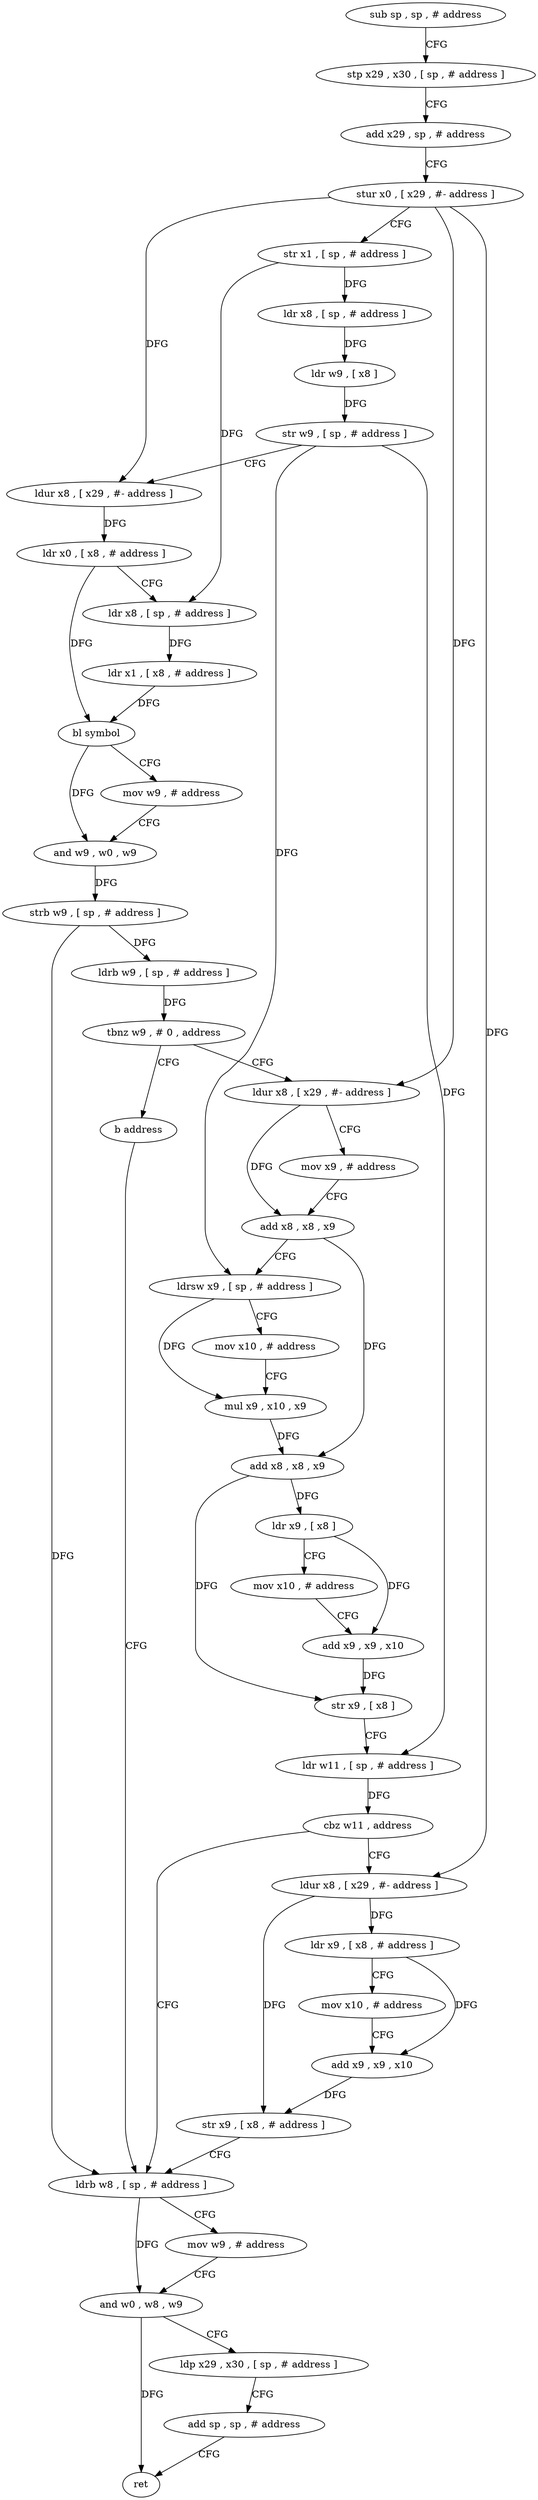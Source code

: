 digraph "func" {
"72512" [label = "sub sp , sp , # address" ]
"72516" [label = "stp x29 , x30 , [ sp , # address ]" ]
"72520" [label = "add x29 , sp , # address" ]
"72524" [label = "stur x0 , [ x29 , #- address ]" ]
"72528" [label = "str x1 , [ sp , # address ]" ]
"72532" [label = "ldr x8 , [ sp , # address ]" ]
"72536" [label = "ldr w9 , [ x8 ]" ]
"72540" [label = "str w9 , [ sp , # address ]" ]
"72544" [label = "ldur x8 , [ x29 , #- address ]" ]
"72548" [label = "ldr x0 , [ x8 , # address ]" ]
"72552" [label = "ldr x8 , [ sp , # address ]" ]
"72556" [label = "ldr x1 , [ x8 , # address ]" ]
"72560" [label = "bl symbol" ]
"72564" [label = "mov w9 , # address" ]
"72568" [label = "and w9 , w0 , w9" ]
"72572" [label = "strb w9 , [ sp , # address ]" ]
"72576" [label = "ldrb w9 , [ sp , # address ]" ]
"72580" [label = "tbnz w9 , # 0 , address" ]
"72588" [label = "ldur x8 , [ x29 , #- address ]" ]
"72584" [label = "b address" ]
"72592" [label = "mov x9 , # address" ]
"72596" [label = "add x8 , x8 , x9" ]
"72600" [label = "ldrsw x9 , [ sp , # address ]" ]
"72604" [label = "mov x10 , # address" ]
"72608" [label = "mul x9 , x10 , x9" ]
"72612" [label = "add x8 , x8 , x9" ]
"72616" [label = "ldr x9 , [ x8 ]" ]
"72620" [label = "mov x10 , # address" ]
"72624" [label = "add x9 , x9 , x10" ]
"72628" [label = "str x9 , [ x8 ]" ]
"72632" [label = "ldr w11 , [ sp , # address ]" ]
"72636" [label = "cbz w11 , address" ]
"72660" [label = "ldrb w8 , [ sp , # address ]" ]
"72640" [label = "ldur x8 , [ x29 , #- address ]" ]
"72664" [label = "mov w9 , # address" ]
"72668" [label = "and w0 , w8 , w9" ]
"72672" [label = "ldp x29 , x30 , [ sp , # address ]" ]
"72676" [label = "add sp , sp , # address" ]
"72680" [label = "ret" ]
"72644" [label = "ldr x9 , [ x8 , # address ]" ]
"72648" [label = "mov x10 , # address" ]
"72652" [label = "add x9 , x9 , x10" ]
"72656" [label = "str x9 , [ x8 , # address ]" ]
"72512" -> "72516" [ label = "CFG" ]
"72516" -> "72520" [ label = "CFG" ]
"72520" -> "72524" [ label = "CFG" ]
"72524" -> "72528" [ label = "CFG" ]
"72524" -> "72544" [ label = "DFG" ]
"72524" -> "72588" [ label = "DFG" ]
"72524" -> "72640" [ label = "DFG" ]
"72528" -> "72532" [ label = "DFG" ]
"72528" -> "72552" [ label = "DFG" ]
"72532" -> "72536" [ label = "DFG" ]
"72536" -> "72540" [ label = "DFG" ]
"72540" -> "72544" [ label = "CFG" ]
"72540" -> "72600" [ label = "DFG" ]
"72540" -> "72632" [ label = "DFG" ]
"72544" -> "72548" [ label = "DFG" ]
"72548" -> "72552" [ label = "CFG" ]
"72548" -> "72560" [ label = "DFG" ]
"72552" -> "72556" [ label = "DFG" ]
"72556" -> "72560" [ label = "DFG" ]
"72560" -> "72564" [ label = "CFG" ]
"72560" -> "72568" [ label = "DFG" ]
"72564" -> "72568" [ label = "CFG" ]
"72568" -> "72572" [ label = "DFG" ]
"72572" -> "72576" [ label = "DFG" ]
"72572" -> "72660" [ label = "DFG" ]
"72576" -> "72580" [ label = "DFG" ]
"72580" -> "72588" [ label = "CFG" ]
"72580" -> "72584" [ label = "CFG" ]
"72588" -> "72592" [ label = "CFG" ]
"72588" -> "72596" [ label = "DFG" ]
"72584" -> "72660" [ label = "CFG" ]
"72592" -> "72596" [ label = "CFG" ]
"72596" -> "72600" [ label = "CFG" ]
"72596" -> "72612" [ label = "DFG" ]
"72600" -> "72604" [ label = "CFG" ]
"72600" -> "72608" [ label = "DFG" ]
"72604" -> "72608" [ label = "CFG" ]
"72608" -> "72612" [ label = "DFG" ]
"72612" -> "72616" [ label = "DFG" ]
"72612" -> "72628" [ label = "DFG" ]
"72616" -> "72620" [ label = "CFG" ]
"72616" -> "72624" [ label = "DFG" ]
"72620" -> "72624" [ label = "CFG" ]
"72624" -> "72628" [ label = "DFG" ]
"72628" -> "72632" [ label = "CFG" ]
"72632" -> "72636" [ label = "DFG" ]
"72636" -> "72660" [ label = "CFG" ]
"72636" -> "72640" [ label = "CFG" ]
"72660" -> "72664" [ label = "CFG" ]
"72660" -> "72668" [ label = "DFG" ]
"72640" -> "72644" [ label = "DFG" ]
"72640" -> "72656" [ label = "DFG" ]
"72664" -> "72668" [ label = "CFG" ]
"72668" -> "72672" [ label = "CFG" ]
"72668" -> "72680" [ label = "DFG" ]
"72672" -> "72676" [ label = "CFG" ]
"72676" -> "72680" [ label = "CFG" ]
"72644" -> "72648" [ label = "CFG" ]
"72644" -> "72652" [ label = "DFG" ]
"72648" -> "72652" [ label = "CFG" ]
"72652" -> "72656" [ label = "DFG" ]
"72656" -> "72660" [ label = "CFG" ]
}
